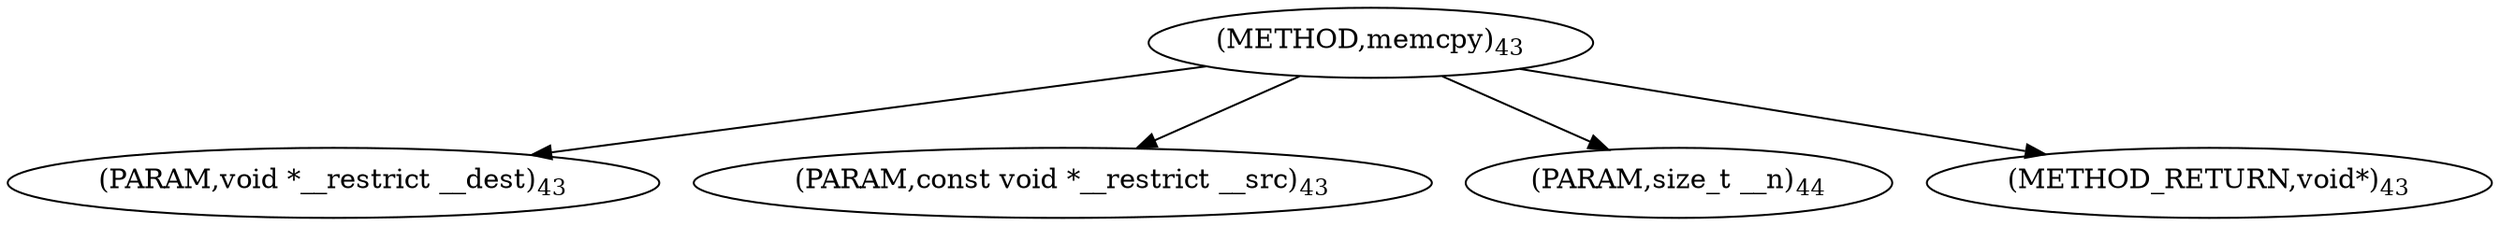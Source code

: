 digraph "memcpy" {  
"98740" [label = <(METHOD,memcpy)<SUB>43</SUB>> ]
"98741" [label = <(PARAM,void *__restrict __dest)<SUB>43</SUB>> ]
"98742" [label = <(PARAM,const void *__restrict __src)<SUB>43</SUB>> ]
"98743" [label = <(PARAM,size_t __n)<SUB>44</SUB>> ]
"98744" [label = <(METHOD_RETURN,void*)<SUB>43</SUB>> ]
  "98740" -> "98741" 
  "98740" -> "98742" 
  "98740" -> "98743" 
  "98740" -> "98744" 
}
